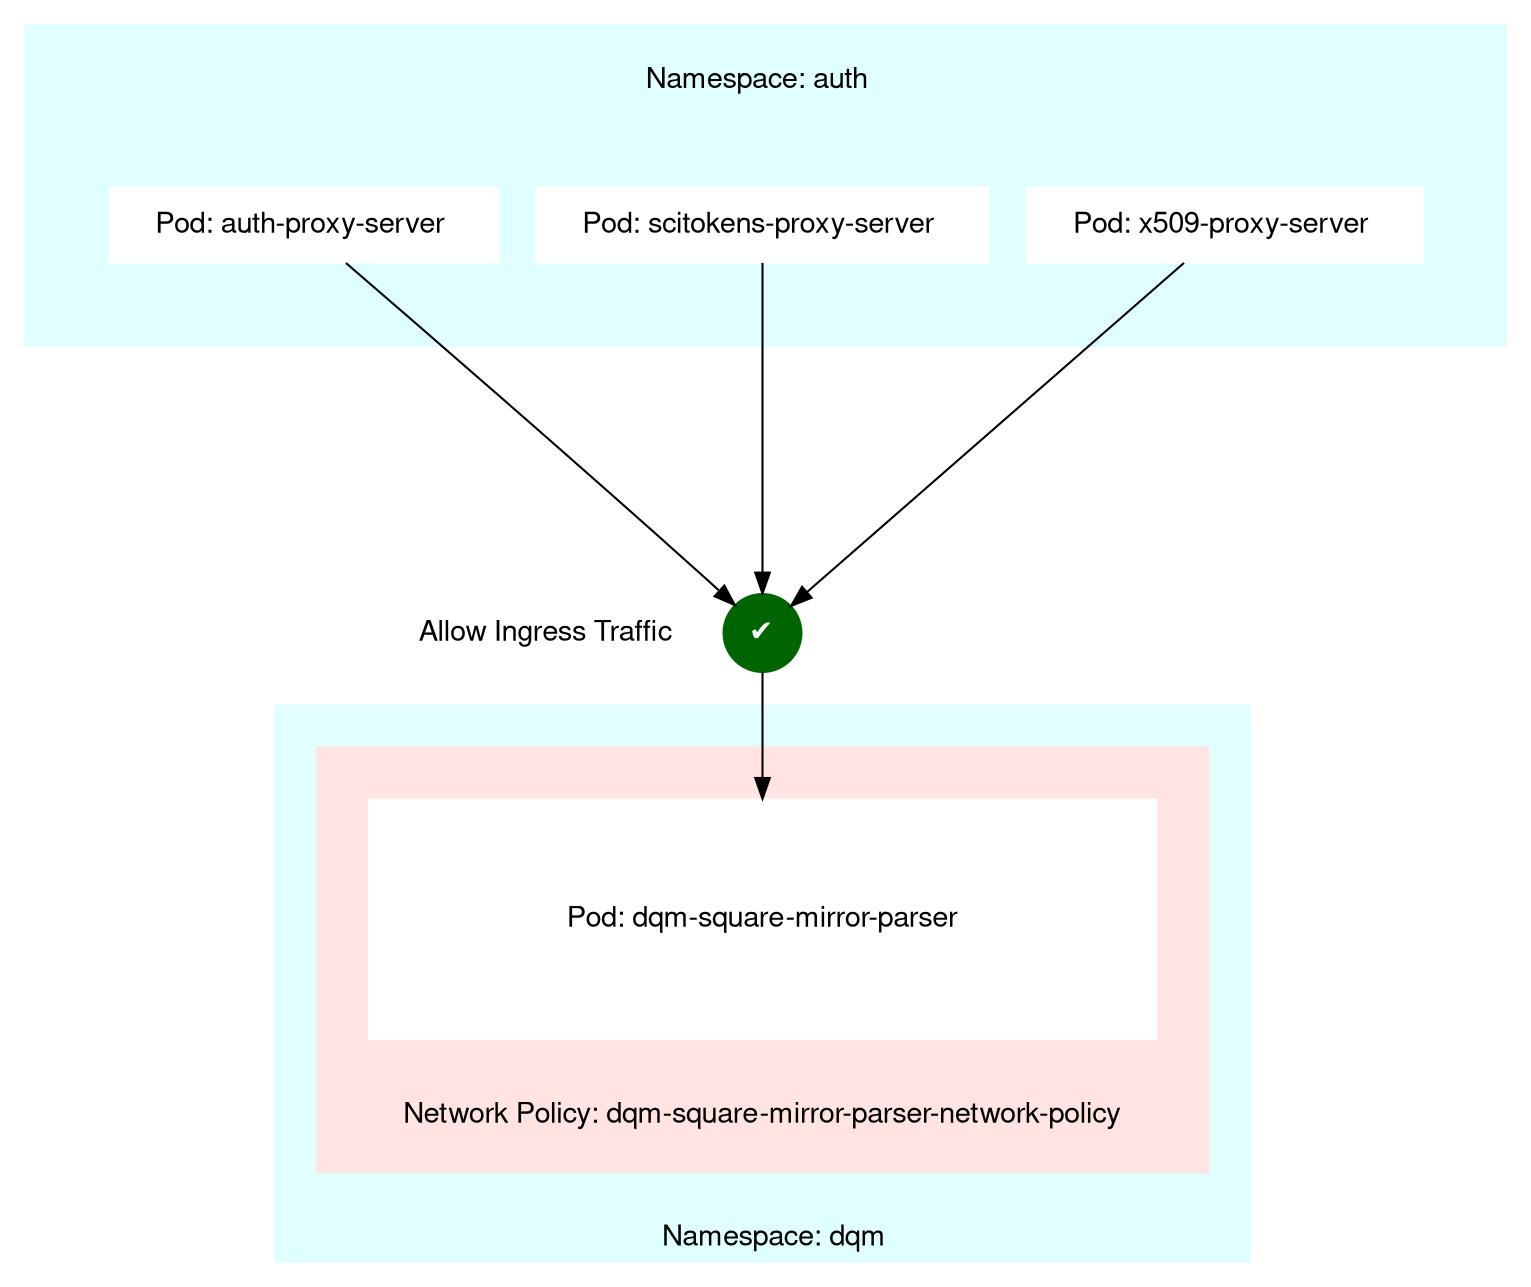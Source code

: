 digraph G {

	fontname="Helvetica,Arial,sans-serif"
	node [fontname="Helvetica,Arial,sans-serif"]
	edge [fontname="Helvetica,Arial,sans-serif"]
	rankdir=TB
    rank=same; httpgo; auth_proxy_server; tick;
    httpgo[style=filled, color=white, shape=box]
    auth_proxy_server[style=filled, color=white, shape=box]

	subgraph cluster_0 {
		style=filled;
		color=lightcyan;
		node [style=filled, color=white, shape=box];
		auth_proxy_server [label="    Pod: auth-proxy-server     ", margin=0.1]
		scitokens_proxy_server [label="    Pod: scitokens-proxy-server     ", margin=0.1]
		x509_proxy_server [label="    Pod: x509-proxy-server     ", margin=0.1]
		label = " \n                      Namespace: auth                        ";
		labeljust="c"
		margin=40;
	}

	subgraph cluster_1 {
	    style=filled;
		color=lightcyan;
		node [style=filled, shape=box];
		label = "   Namespace: dqm";
		labelloc=b;
		labeljust="c"
		margin=20;
		
		subgraph cluster_2 {
		    nodesep=1;
		    style=filled;
		    color=mistyrose;
		    label="Network Policy: dqm-square-mirror-parser-network-policy\n\n"
		    labeljust="c"
		    labelloc=b;
		    margin=25;
		    httpgo[label="            Pod: dqm-square-mirror-parser            ", labeljust="c", color=white, margin=0.7 ]
		    //space [label=""style=invis]
		    //space -> httpgo [style=invis, minlen=1]
		}
	}
	subgraph cluster_4 {
		color=white
		//label = "\lAllow Ingress Traffic";
		allow_label[color=white, margin=0, label="Allow Ingress Traffic"]
		tick[shape=circle, style=filled, color=darkgreen, fontcolor=white label=<&#10004;>]
	}
	
	
	auth_proxy_server -> tick [minlen=4]
	scitokens_proxy_server -> tick
	x509_proxy_server -> tick
	tick -> httpgo[]

}